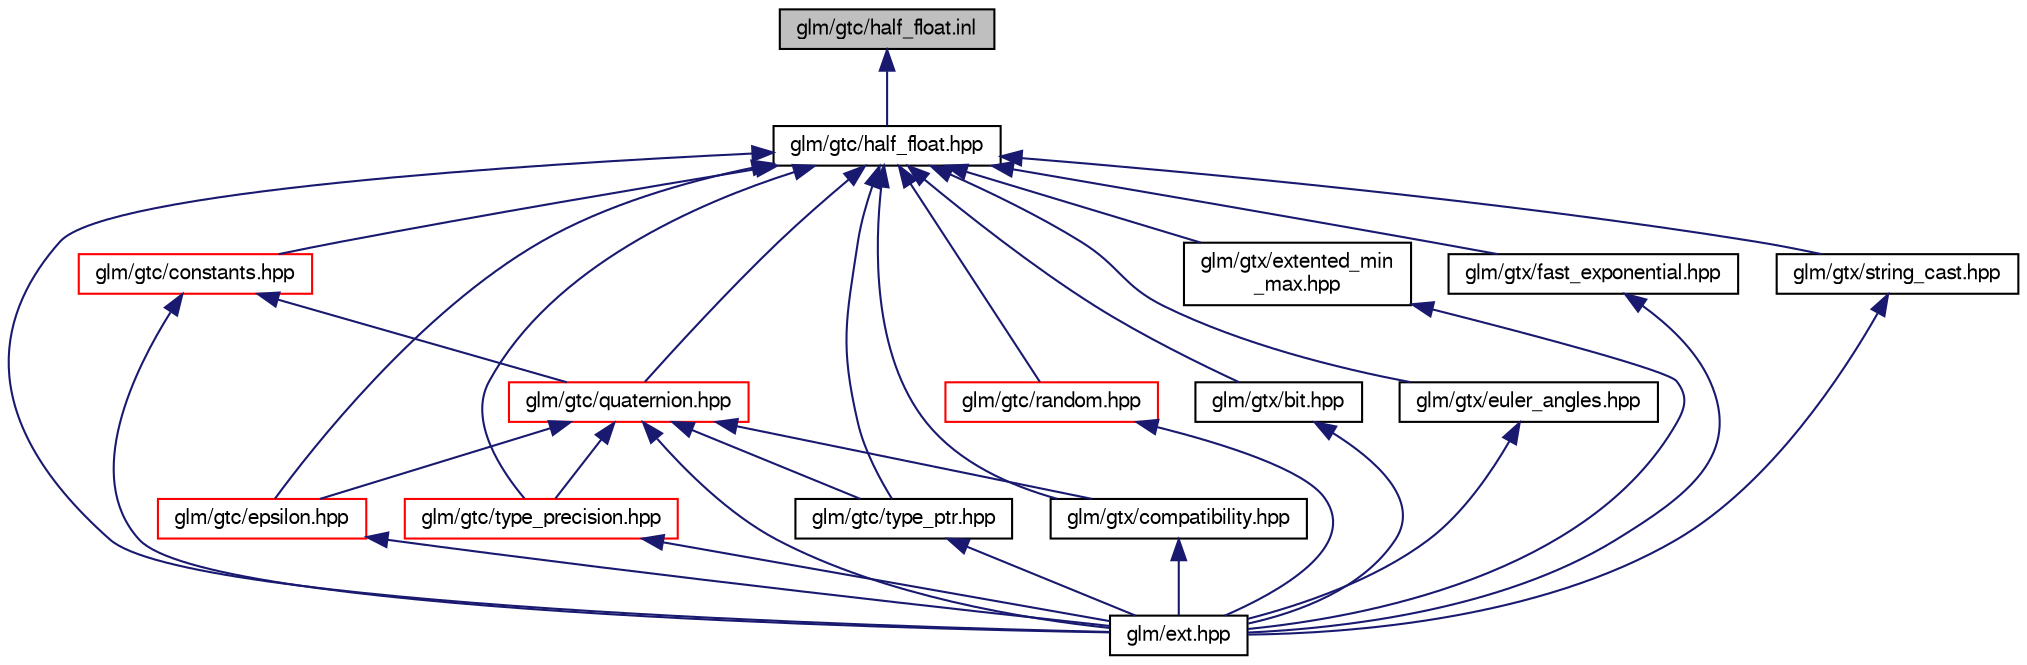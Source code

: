 digraph "glm/gtc/half_float.inl"
{
  edge [fontname="FreeSans",fontsize="10",labelfontname="FreeSans",labelfontsize="10"];
  node [fontname="FreeSans",fontsize="10",shape=record];
  Node1 [label="glm/gtc/half_float.inl",height=0.2,width=0.4,color="black", fillcolor="grey75", style="filled" fontcolor="black"];
  Node1 -> Node2 [dir="back",color="midnightblue",fontsize="10",style="solid",fontname="FreeSans"];
  Node2 [label="glm/gtc/half_float.hpp",height=0.2,width=0.4,color="black", fillcolor="white", style="filled",URL="$d4/dbb/half__float_8hpp.html"];
  Node2 -> Node3 [dir="back",color="midnightblue",fontsize="10",style="solid",fontname="FreeSans"];
  Node3 [label="glm/gtc/constants.hpp",height=0.2,width=0.4,color="red", fillcolor="white", style="filled",URL="$d7/de3/gtc_2constants_8hpp.html"];
  Node3 -> Node4 [dir="back",color="midnightblue",fontsize="10",style="solid",fontname="FreeSans"];
  Node4 [label="glm/ext.hpp",height=0.2,width=0.4,color="black", fillcolor="white", style="filled",URL="$d5/da8/ext_8hpp.html"];
  Node3 -> Node5 [dir="back",color="midnightblue",fontsize="10",style="solid",fontname="FreeSans"];
  Node5 [label="glm/gtc/quaternion.hpp",height=0.2,width=0.4,color="red", fillcolor="white", style="filled",URL="$df/d26/gtc_2quaternion_8hpp.html"];
  Node5 -> Node6 [dir="back",color="midnightblue",fontsize="10",style="solid",fontname="FreeSans"];
  Node6 [label="glm/gtc/epsilon.hpp",height=0.2,width=0.4,color="red", fillcolor="white", style="filled",URL="$d6/d47/gtc_2epsilon_8hpp.html"];
  Node6 -> Node4 [dir="back",color="midnightblue",fontsize="10",style="solid",fontname="FreeSans"];
  Node5 -> Node4 [dir="back",color="midnightblue",fontsize="10",style="solid",fontname="FreeSans"];
  Node5 -> Node7 [dir="back",color="midnightblue",fontsize="10",style="solid",fontname="FreeSans"];
  Node7 [label="glm/gtc/type_precision.hpp",height=0.2,width=0.4,color="red", fillcolor="white", style="filled",URL="$db/d7b/type__precision_8hpp.html"];
  Node7 -> Node4 [dir="back",color="midnightblue",fontsize="10",style="solid",fontname="FreeSans"];
  Node5 -> Node8 [dir="back",color="midnightblue",fontsize="10",style="solid",fontname="FreeSans"];
  Node8 [label="glm/gtc/type_ptr.hpp",height=0.2,width=0.4,color="black", fillcolor="white", style="filled",URL="$d9/d94/type__ptr_8hpp.html"];
  Node8 -> Node4 [dir="back",color="midnightblue",fontsize="10",style="solid",fontname="FreeSans"];
  Node5 -> Node9 [dir="back",color="midnightblue",fontsize="10",style="solid",fontname="FreeSans"];
  Node9 [label="glm/gtx/compatibility.hpp",height=0.2,width=0.4,color="black", fillcolor="white", style="filled",URL="$dd/d80/compatibility_8hpp.html"];
  Node9 -> Node4 [dir="back",color="midnightblue",fontsize="10",style="solid",fontname="FreeSans"];
  Node2 -> Node6 [dir="back",color="midnightblue",fontsize="10",style="solid",fontname="FreeSans"];
  Node2 -> Node5 [dir="back",color="midnightblue",fontsize="10",style="solid",fontname="FreeSans"];
  Node2 -> Node4 [dir="back",color="midnightblue",fontsize="10",style="solid",fontname="FreeSans"];
  Node2 -> Node10 [dir="back",color="midnightblue",fontsize="10",style="solid",fontname="FreeSans"];
  Node10 [label="glm/gtc/random.hpp",height=0.2,width=0.4,color="red", fillcolor="white", style="filled",URL="$db/dec/gtc_2random_8hpp.html"];
  Node10 -> Node4 [dir="back",color="midnightblue",fontsize="10",style="solid",fontname="FreeSans"];
  Node2 -> Node7 [dir="back",color="midnightblue",fontsize="10",style="solid",fontname="FreeSans"];
  Node2 -> Node8 [dir="back",color="midnightblue",fontsize="10",style="solid",fontname="FreeSans"];
  Node2 -> Node11 [dir="back",color="midnightblue",fontsize="10",style="solid",fontname="FreeSans"];
  Node11 [label="glm/gtx/bit.hpp",height=0.2,width=0.4,color="black", fillcolor="white", style="filled",URL="$d3/d51/bit_8hpp.html"];
  Node11 -> Node4 [dir="back",color="midnightblue",fontsize="10",style="solid",fontname="FreeSans"];
  Node2 -> Node9 [dir="back",color="midnightblue",fontsize="10",style="solid",fontname="FreeSans"];
  Node2 -> Node12 [dir="back",color="midnightblue",fontsize="10",style="solid",fontname="FreeSans"];
  Node12 [label="glm/gtx/euler_angles.hpp",height=0.2,width=0.4,color="black", fillcolor="white", style="filled",URL="$d0/dd4/euler__angles_8hpp.html"];
  Node12 -> Node4 [dir="back",color="midnightblue",fontsize="10",style="solid",fontname="FreeSans"];
  Node2 -> Node13 [dir="back",color="midnightblue",fontsize="10",style="solid",fontname="FreeSans"];
  Node13 [label="glm/gtx/extented_min\l_max.hpp",height=0.2,width=0.4,color="black", fillcolor="white", style="filled",URL="$d6/d72/extented__min__max_8hpp.html"];
  Node13 -> Node4 [dir="back",color="midnightblue",fontsize="10",style="solid",fontname="FreeSans"];
  Node2 -> Node14 [dir="back",color="midnightblue",fontsize="10",style="solid",fontname="FreeSans"];
  Node14 [label="glm/gtx/fast_exponential.hpp",height=0.2,width=0.4,color="black", fillcolor="white", style="filled",URL="$d1/d2c/fast__exponential_8hpp.html"];
  Node14 -> Node4 [dir="back",color="midnightblue",fontsize="10",style="solid",fontname="FreeSans"];
  Node2 -> Node15 [dir="back",color="midnightblue",fontsize="10",style="solid",fontname="FreeSans"];
  Node15 [label="glm/gtx/string_cast.hpp",height=0.2,width=0.4,color="black", fillcolor="white", style="filled",URL="$d3/de9/string__cast_8hpp.html"];
  Node15 -> Node4 [dir="back",color="midnightblue",fontsize="10",style="solid",fontname="FreeSans"];
}
